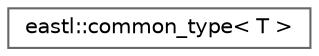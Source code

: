 digraph "类继承关系图"
{
 // LATEX_PDF_SIZE
  bgcolor="transparent";
  edge [fontname=Helvetica,fontsize=10,labelfontname=Helvetica,labelfontsize=10];
  node [fontname=Helvetica,fontsize=10,shape=box,height=0.2,width=0.4];
  rankdir="LR";
  Node0 [id="Node000000",label="eastl::common_type\< T \>",height=0.2,width=0.4,color="grey40", fillcolor="white", style="filled",URL="$structeastl_1_1common__type.html",tooltip=" "];
}
